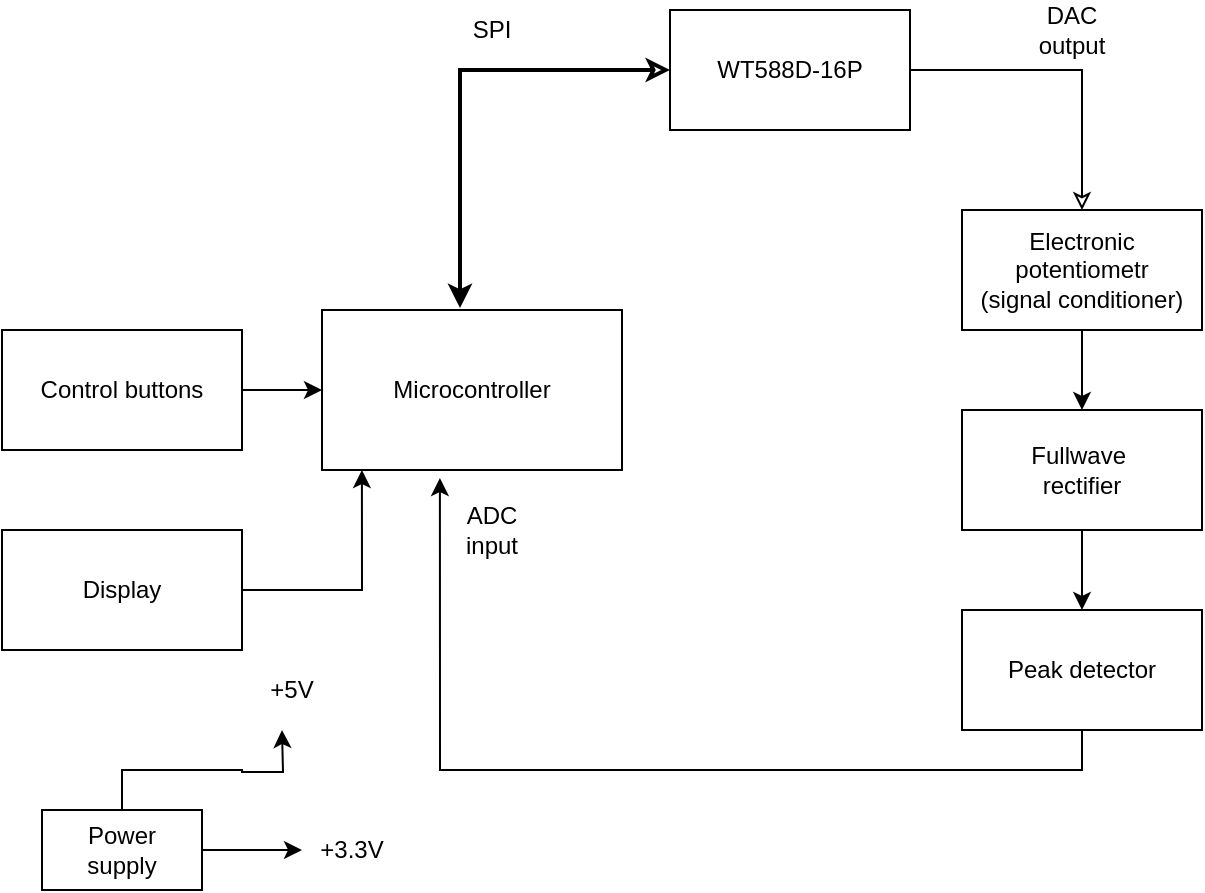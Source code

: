 <mxfile version="22.1.11" type="device">
  <diagram name="Страница — 1" id="VvfM2XbaljayhL7I3Ev9">
    <mxGraphModel dx="750" dy="565" grid="1" gridSize="10" guides="1" tooltips="1" connect="1" arrows="1" fold="1" page="1" pageScale="1" pageWidth="827" pageHeight="1169" math="0" shadow="0">
      <root>
        <mxCell id="0" />
        <mxCell id="1" parent="0" />
        <mxCell id="qDq7HGr7AO61uRz5Rlk5-1" value="Microcontroller" style="rounded=0;whiteSpace=wrap;html=1;" vertex="1" parent="1">
          <mxGeometry x="180" y="230" width="150" height="80" as="geometry" />
        </mxCell>
        <mxCell id="qDq7HGr7AO61uRz5Rlk5-3" style="edgeStyle=orthogonalEdgeStyle;rounded=0;orthogonalLoop=1;jettySize=auto;html=1;entryX=0.46;entryY=-0.012;entryDx=0;entryDy=0;entryPerimeter=0;strokeWidth=2;startArrow=classic;startFill=0;" edge="1" parent="1" source="qDq7HGr7AO61uRz5Rlk5-2" target="qDq7HGr7AO61uRz5Rlk5-1">
          <mxGeometry relative="1" as="geometry">
            <mxPoint x="250" y="110" as="targetPoint" />
          </mxGeometry>
        </mxCell>
        <mxCell id="qDq7HGr7AO61uRz5Rlk5-2" value="WT588D-16P" style="rounded=0;whiteSpace=wrap;html=1;" vertex="1" parent="1">
          <mxGeometry x="354" y="80" width="120" height="60" as="geometry" />
        </mxCell>
        <mxCell id="qDq7HGr7AO61uRz5Rlk5-4" value="SPI" style="rounded=0;whiteSpace=wrap;html=1;strokeColor=none;" vertex="1" parent="1">
          <mxGeometry x="250" y="80" width="30" height="20" as="geometry" />
        </mxCell>
        <mxCell id="qDq7HGr7AO61uRz5Rlk5-7" style="edgeStyle=orthogonalEdgeStyle;rounded=0;orthogonalLoop=1;jettySize=auto;html=1;exitX=0.5;exitY=0;exitDx=0;exitDy=0;entryX=1;entryY=0.5;entryDx=0;entryDy=0;endArrow=none;endFill=0;startArrow=classic;startFill=0;" edge="1" parent="1" source="qDq7HGr7AO61uRz5Rlk5-6" target="qDq7HGr7AO61uRz5Rlk5-2">
          <mxGeometry relative="1" as="geometry">
            <mxPoint x="560" y="110" as="targetPoint" />
          </mxGeometry>
        </mxCell>
        <mxCell id="qDq7HGr7AO61uRz5Rlk5-11" style="edgeStyle=orthogonalEdgeStyle;rounded=0;orthogonalLoop=1;jettySize=auto;html=1;exitX=0.5;exitY=1;exitDx=0;exitDy=0;entryX=0.5;entryY=0;entryDx=0;entryDy=0;" edge="1" parent="1" source="qDq7HGr7AO61uRz5Rlk5-6" target="qDq7HGr7AO61uRz5Rlk5-10">
          <mxGeometry relative="1" as="geometry" />
        </mxCell>
        <mxCell id="qDq7HGr7AO61uRz5Rlk5-6" value="Electronic potentiometr &lt;br&gt;(signal conditioner)" style="rounded=0;whiteSpace=wrap;html=1;" vertex="1" parent="1">
          <mxGeometry x="500" y="180" width="120" height="60" as="geometry" />
        </mxCell>
        <mxCell id="qDq7HGr7AO61uRz5Rlk5-8" value="DAC output" style="rounded=0;whiteSpace=wrap;html=1;strokeColor=none;" vertex="1" parent="1">
          <mxGeometry x="540" y="80" width="30" height="20" as="geometry" />
        </mxCell>
        <mxCell id="qDq7HGr7AO61uRz5Rlk5-13" style="edgeStyle=orthogonalEdgeStyle;rounded=0;orthogonalLoop=1;jettySize=auto;html=1;exitX=0.5;exitY=1;exitDx=0;exitDy=0;" edge="1" parent="1" source="qDq7HGr7AO61uRz5Rlk5-10" target="qDq7HGr7AO61uRz5Rlk5-12">
          <mxGeometry relative="1" as="geometry" />
        </mxCell>
        <mxCell id="qDq7HGr7AO61uRz5Rlk5-10" value="Fullwave&amp;nbsp;&lt;br&gt;rectifier" style="rounded=0;whiteSpace=wrap;html=1;" vertex="1" parent="1">
          <mxGeometry x="500" y="280" width="120" height="60" as="geometry" />
        </mxCell>
        <mxCell id="qDq7HGr7AO61uRz5Rlk5-12" value="Peak detector" style="rounded=0;whiteSpace=wrap;html=1;" vertex="1" parent="1">
          <mxGeometry x="500" y="380" width="120" height="60" as="geometry" />
        </mxCell>
        <mxCell id="qDq7HGr7AO61uRz5Rlk5-16" style="edgeStyle=orthogonalEdgeStyle;rounded=0;orthogonalLoop=1;jettySize=auto;html=1;exitX=0.5;exitY=1;exitDx=0;exitDy=0;entryX=0.393;entryY=1.05;entryDx=0;entryDy=0;entryPerimeter=0;" edge="1" parent="1" source="qDq7HGr7AO61uRz5Rlk5-12" target="qDq7HGr7AO61uRz5Rlk5-1">
          <mxGeometry relative="1" as="geometry" />
        </mxCell>
        <mxCell id="qDq7HGr7AO61uRz5Rlk5-17" value="ADC&lt;br&gt;input" style="rounded=0;whiteSpace=wrap;html=1;strokeColor=none;" vertex="1" parent="1">
          <mxGeometry x="250" y="330" width="30" height="20" as="geometry" />
        </mxCell>
        <mxCell id="qDq7HGr7AO61uRz5Rlk5-20" style="edgeStyle=orthogonalEdgeStyle;rounded=0;orthogonalLoop=1;jettySize=auto;html=1;exitX=1;exitY=0.5;exitDx=0;exitDy=0;entryX=0;entryY=0.5;entryDx=0;entryDy=0;" edge="1" parent="1" source="qDq7HGr7AO61uRz5Rlk5-18" target="qDq7HGr7AO61uRz5Rlk5-1">
          <mxGeometry relative="1" as="geometry" />
        </mxCell>
        <mxCell id="qDq7HGr7AO61uRz5Rlk5-18" value="Control buttons" style="rounded=0;whiteSpace=wrap;html=1;" vertex="1" parent="1">
          <mxGeometry x="20" y="240" width="120" height="60" as="geometry" />
        </mxCell>
        <mxCell id="qDq7HGr7AO61uRz5Rlk5-21" value="Display" style="rounded=0;whiteSpace=wrap;html=1;" vertex="1" parent="1">
          <mxGeometry x="20" y="340" width="120" height="60" as="geometry" />
        </mxCell>
        <mxCell id="qDq7HGr7AO61uRz5Rlk5-22" style="edgeStyle=orthogonalEdgeStyle;rounded=0;orthogonalLoop=1;jettySize=auto;html=1;entryX=0.133;entryY=1;entryDx=0;entryDy=0;entryPerimeter=0;" edge="1" parent="1" source="qDq7HGr7AO61uRz5Rlk5-21" target="qDq7HGr7AO61uRz5Rlk5-1">
          <mxGeometry relative="1" as="geometry" />
        </mxCell>
        <mxCell id="qDq7HGr7AO61uRz5Rlk5-24" style="edgeStyle=orthogonalEdgeStyle;rounded=0;orthogonalLoop=1;jettySize=auto;html=1;" edge="1" parent="1" source="qDq7HGr7AO61uRz5Rlk5-23">
          <mxGeometry relative="1" as="geometry">
            <mxPoint x="170" y="500" as="targetPoint" />
          </mxGeometry>
        </mxCell>
        <mxCell id="qDq7HGr7AO61uRz5Rlk5-25" style="edgeStyle=orthogonalEdgeStyle;rounded=0;orthogonalLoop=1;jettySize=auto;html=1;exitX=0.5;exitY=0;exitDx=0;exitDy=0;" edge="1" parent="1" source="qDq7HGr7AO61uRz5Rlk5-23">
          <mxGeometry relative="1" as="geometry">
            <mxPoint x="160" y="440" as="targetPoint" />
          </mxGeometry>
        </mxCell>
        <mxCell id="qDq7HGr7AO61uRz5Rlk5-23" value="Power&lt;br&gt;supply" style="rounded=0;whiteSpace=wrap;html=1;" vertex="1" parent="1">
          <mxGeometry x="40" y="480" width="80" height="40" as="geometry" />
        </mxCell>
        <mxCell id="qDq7HGr7AO61uRz5Rlk5-26" value="+5V" style="rounded=0;whiteSpace=wrap;html=1;strokeColor=none;" vertex="1" parent="1">
          <mxGeometry x="150" y="410" width="30" height="20" as="geometry" />
        </mxCell>
        <mxCell id="qDq7HGr7AO61uRz5Rlk5-27" value="+3.3V" style="rounded=0;whiteSpace=wrap;html=1;strokeColor=none;" vertex="1" parent="1">
          <mxGeometry x="180" y="490" width="30" height="20" as="geometry" />
        </mxCell>
      </root>
    </mxGraphModel>
  </diagram>
</mxfile>
